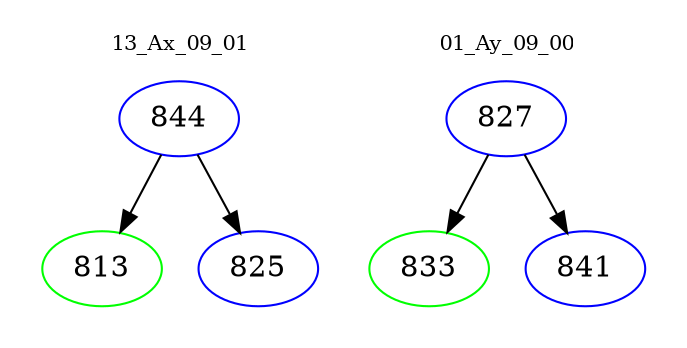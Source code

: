 digraph{
subgraph cluster_0 {
color = white
label = "13_Ax_09_01";
fontsize=10;
T0_844 [label="844", color="blue"]
T0_844 -> T0_813 [color="black"]
T0_813 [label="813", color="green"]
T0_844 -> T0_825 [color="black"]
T0_825 [label="825", color="blue"]
}
subgraph cluster_1 {
color = white
label = "01_Ay_09_00";
fontsize=10;
T1_827 [label="827", color="blue"]
T1_827 -> T1_833 [color="black"]
T1_833 [label="833", color="green"]
T1_827 -> T1_841 [color="black"]
T1_841 [label="841", color="blue"]
}
}
